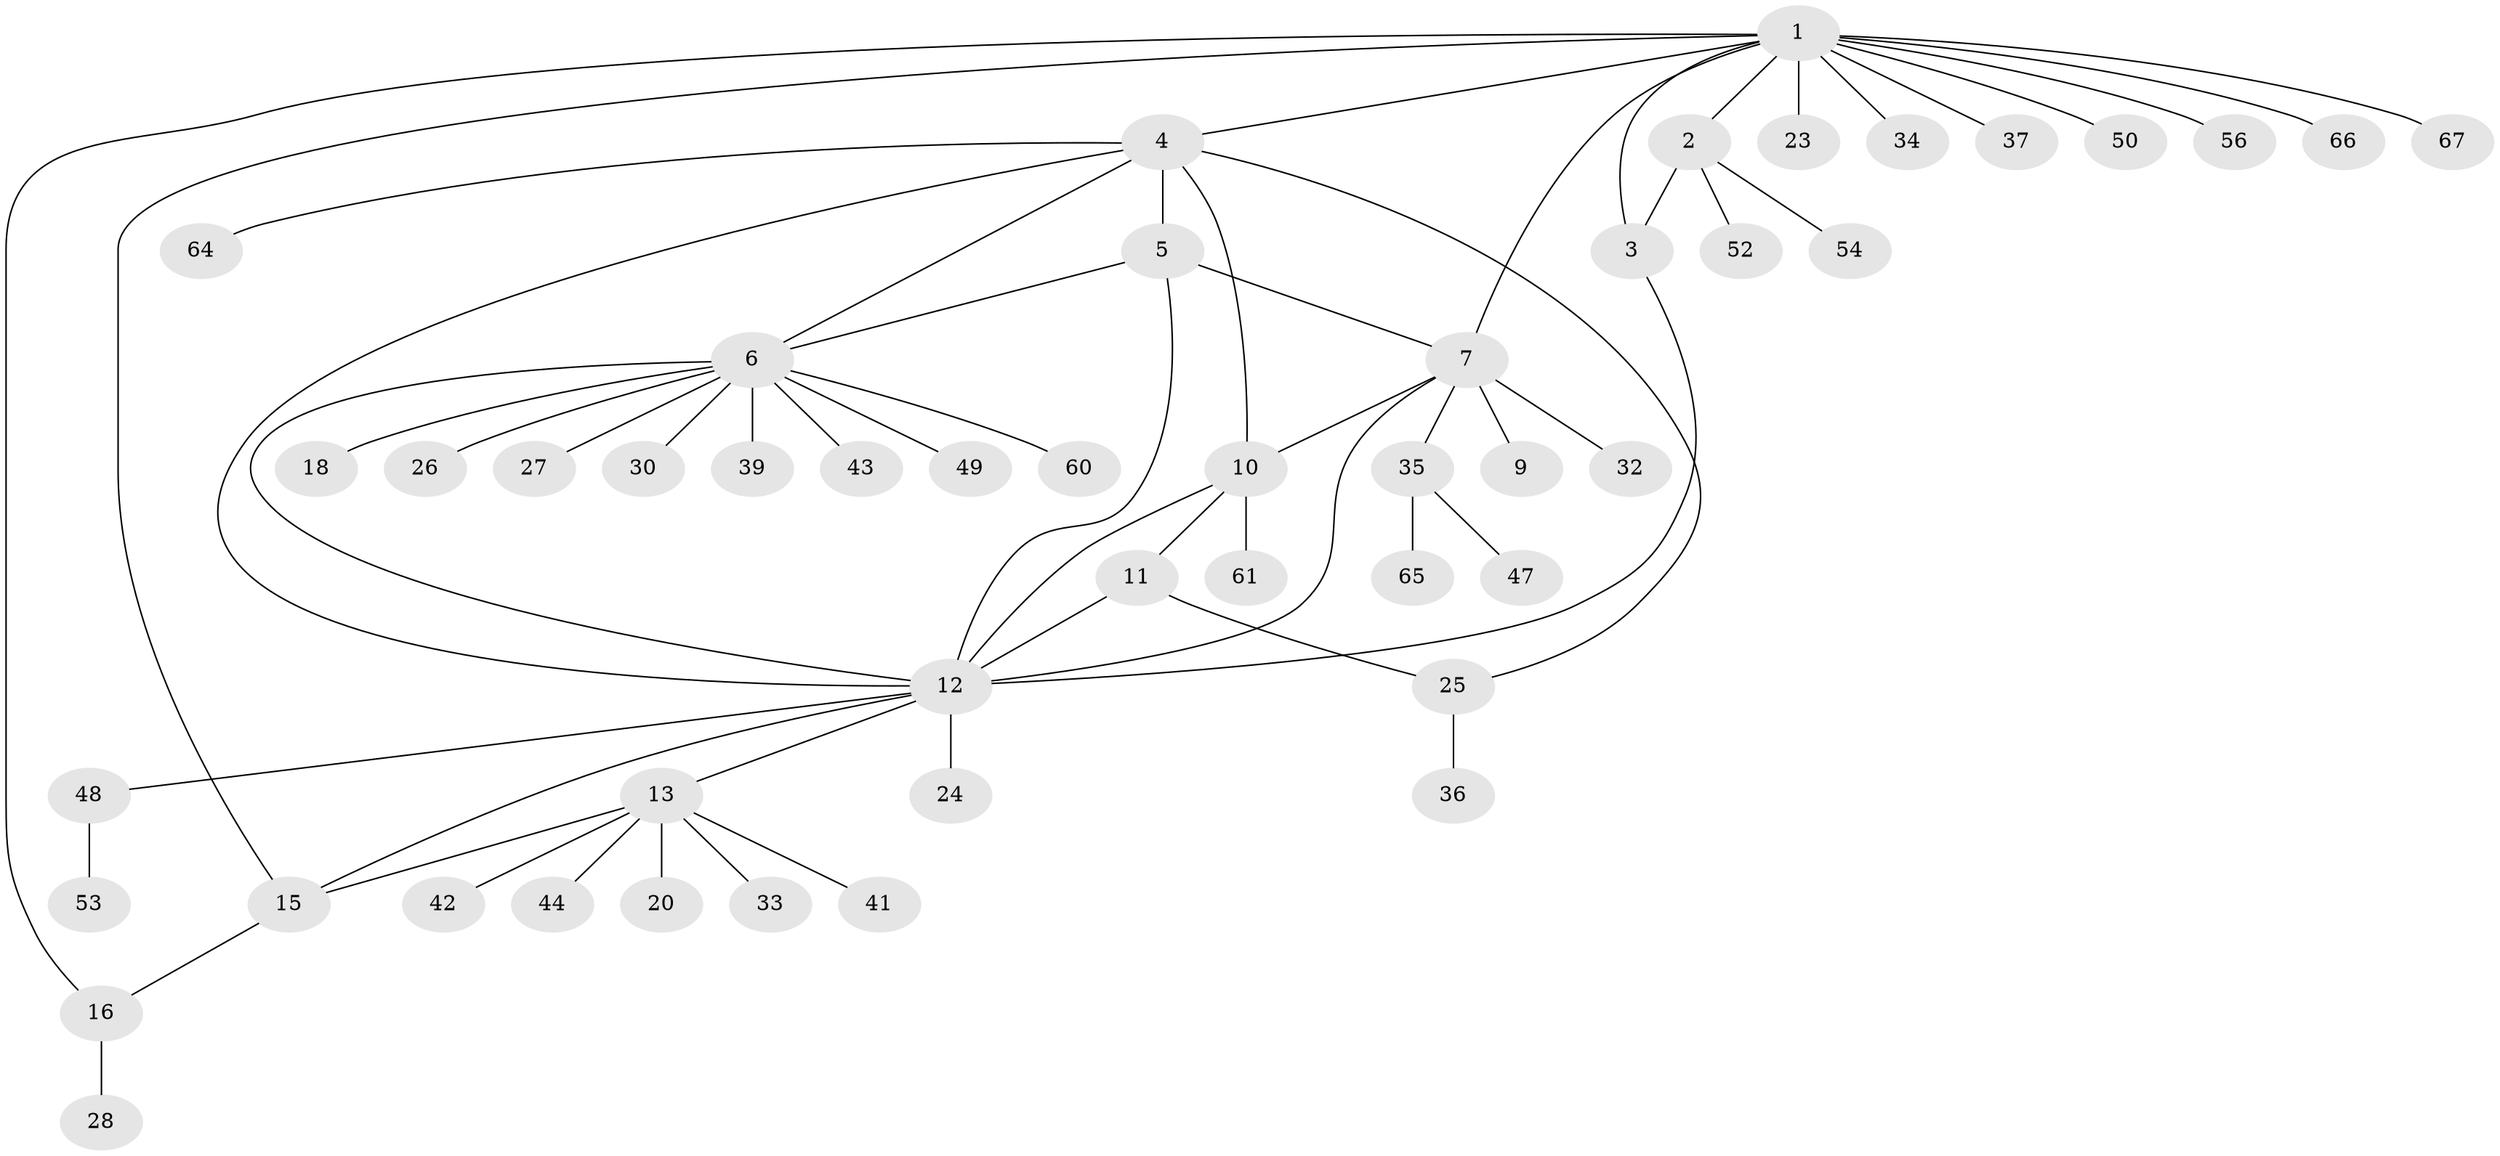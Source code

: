 // Generated by graph-tools (version 1.1) at 2025/52/02/27/25 19:52:14]
// undirected, 48 vertices, 61 edges
graph export_dot {
graph [start="1"]
  node [color=gray90,style=filled];
  1 [super="+29"];
  2 [super="+17"];
  3 [super="+58"];
  4 [super="+19"];
  5 [super="+40"];
  6 [super="+22"];
  7 [super="+8"];
  9 [super="+46"];
  10 [super="+68"];
  11 [super="+55"];
  12 [super="+14"];
  13 [super="+21"];
  15;
  16 [super="+45"];
  18;
  20;
  23;
  24 [super="+59"];
  25 [super="+31"];
  26;
  27;
  28 [super="+63"];
  30 [super="+51"];
  32;
  33;
  34;
  35 [super="+38"];
  36;
  37;
  39;
  41;
  42;
  43;
  44;
  47;
  48 [super="+57"];
  49;
  50;
  52;
  53;
  54;
  56 [super="+62"];
  60;
  61;
  64;
  65;
  66;
  67;
  1 -- 2;
  1 -- 3;
  1 -- 4;
  1 -- 7;
  1 -- 15;
  1 -- 16;
  1 -- 23;
  1 -- 34;
  1 -- 37;
  1 -- 50;
  1 -- 56;
  1 -- 67;
  1 -- 66;
  2 -- 3;
  2 -- 52;
  2 -- 54;
  3 -- 12;
  4 -- 5;
  4 -- 6;
  4 -- 10;
  4 -- 64;
  4 -- 12;
  4 -- 25;
  5 -- 6;
  5 -- 7;
  5 -- 12;
  6 -- 18;
  6 -- 26;
  6 -- 27;
  6 -- 43;
  6 -- 49;
  6 -- 39;
  6 -- 30;
  6 -- 12;
  6 -- 60;
  7 -- 9 [weight=2];
  7 -- 10;
  7 -- 32;
  7 -- 12;
  7 -- 35;
  10 -- 11;
  10 -- 12;
  10 -- 61;
  11 -- 12;
  11 -- 25;
  12 -- 48;
  12 -- 24;
  12 -- 13;
  12 -- 15;
  13 -- 15;
  13 -- 20;
  13 -- 33;
  13 -- 41;
  13 -- 42;
  13 -- 44;
  15 -- 16;
  16 -- 28;
  25 -- 36;
  35 -- 47;
  35 -- 65;
  48 -- 53;
}
